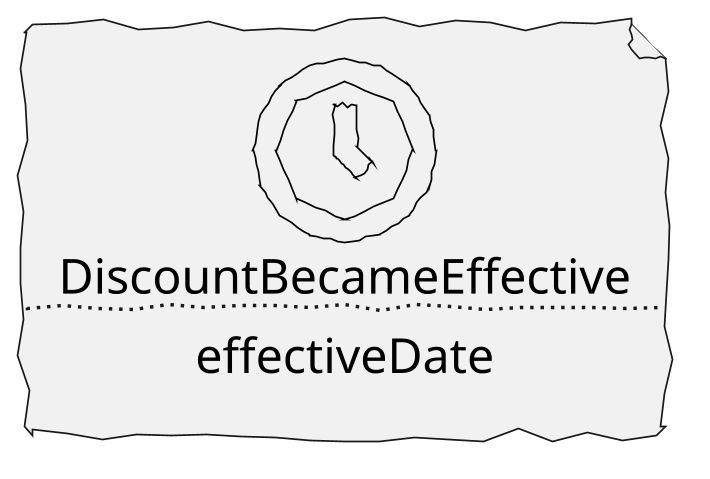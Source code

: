 @startuml
!include <tupadr3/common>
!include <tupadr3/font-awesome-5/clock>
!include <tupadr3/font-awesome-5/calendar_alt>

skinparam defaultFontName Purisa
skinparam handwritten true
skinparam backgroundcolor transparent

skinparam defaultTextAlignment center


scale 1200*480

file DiscountBecameEffective [
    <size:80><&clock></size>
    DiscountBecameEffective
 ....
 effectiveDate
]


@enduml